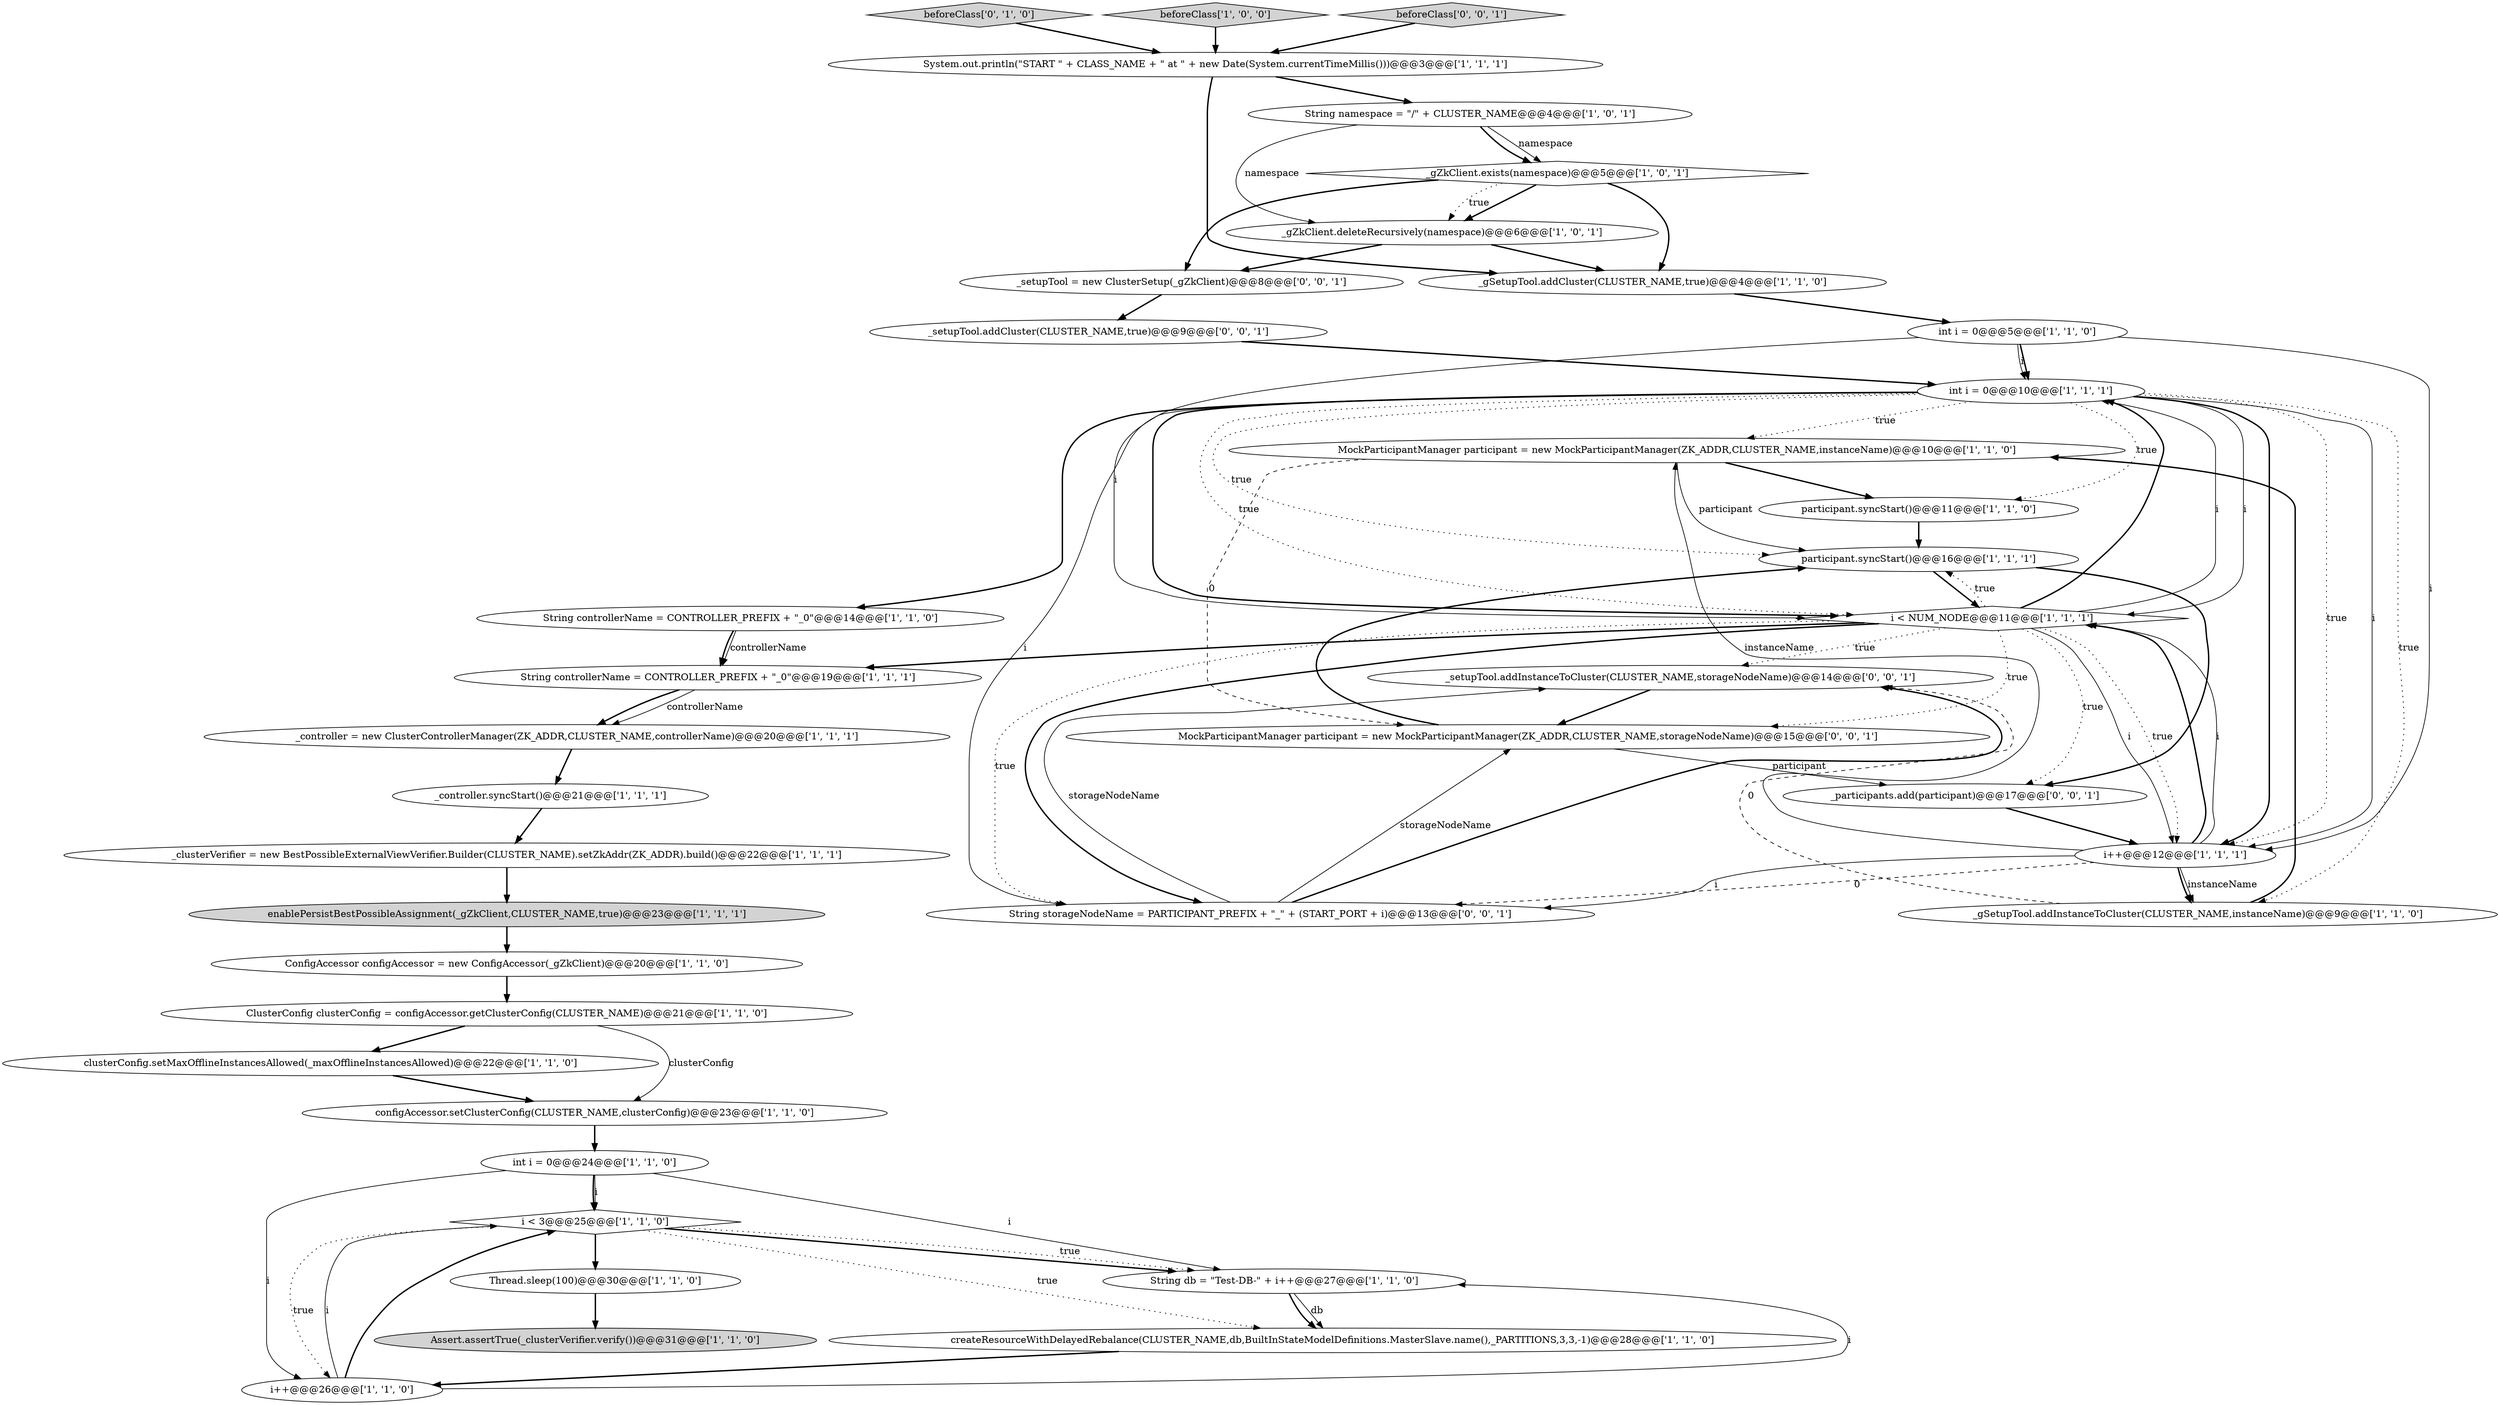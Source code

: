 digraph {
25 [style = filled, label = "Assert.assertTrue(_clusterVerifier.verify())@@@31@@@['1', '1', '0']", fillcolor = lightgray, shape = ellipse image = "AAA0AAABBB1BBB"];
4 [style = filled, label = "MockParticipantManager participant = new MockParticipantManager(ZK_ADDR,CLUSTER_NAME,instanceName)@@@10@@@['1', '1', '0']", fillcolor = white, shape = ellipse image = "AAA0AAABBB1BBB"];
23 [style = filled, label = "int i = 0@@@10@@@['1', '1', '1']", fillcolor = white, shape = ellipse image = "AAA0AAABBB1BBB"];
29 [style = filled, label = "String namespace = \"/\" + CLUSTER_NAME@@@4@@@['1', '0', '1']", fillcolor = white, shape = ellipse image = "AAA0AAABBB1BBB"];
35 [style = filled, label = "_setupTool.addCluster(CLUSTER_NAME,true)@@@9@@@['0', '0', '1']", fillcolor = white, shape = ellipse image = "AAA0AAABBB3BBB"];
22 [style = filled, label = "int i = 0@@@5@@@['1', '1', '0']", fillcolor = white, shape = ellipse image = "AAA0AAABBB1BBB"];
26 [style = filled, label = "_gZkClient.exists(namespace)@@@5@@@['1', '0', '1']", fillcolor = white, shape = diamond image = "AAA0AAABBB1BBB"];
18 [style = filled, label = "clusterConfig.setMaxOfflineInstancesAllowed(_maxOfflineInstancesAllowed)@@@22@@@['1', '1', '0']", fillcolor = white, shape = ellipse image = "AAA0AAABBB1BBB"];
5 [style = filled, label = "participant.syncStart()@@@16@@@['1', '1', '1']", fillcolor = white, shape = ellipse image = "AAA0AAABBB1BBB"];
6 [style = filled, label = "String db = \"Test-DB-\" + i++@@@27@@@['1', '1', '0']", fillcolor = white, shape = ellipse image = "AAA0AAABBB1BBB"];
12 [style = filled, label = "enablePersistBestPossibleAssignment(_gZkClient,CLUSTER_NAME,true)@@@23@@@['1', '1', '1']", fillcolor = lightgray, shape = ellipse image = "AAA0AAABBB1BBB"];
3 [style = filled, label = "participant.syncStart()@@@11@@@['1', '1', '0']", fillcolor = white, shape = ellipse image = "AAA0AAABBB1BBB"];
2 [style = filled, label = "i++@@@12@@@['1', '1', '1']", fillcolor = white, shape = ellipse image = "AAA0AAABBB1BBB"];
0 [style = filled, label = "configAccessor.setClusterConfig(CLUSTER_NAME,clusterConfig)@@@23@@@['1', '1', '0']", fillcolor = white, shape = ellipse image = "AAA0AAABBB1BBB"];
7 [style = filled, label = "_clusterVerifier = new BestPossibleExternalViewVerifier.Builder(CLUSTER_NAME).setZkAddr(ZK_ADDR).build()@@@22@@@['1', '1', '1']", fillcolor = white, shape = ellipse image = "AAA0AAABBB1BBB"];
31 [style = filled, label = "beforeClass['0', '1', '0']", fillcolor = lightgray, shape = diamond image = "AAA0AAABBB2BBB"];
15 [style = filled, label = "ClusterConfig clusterConfig = configAccessor.getClusterConfig(CLUSTER_NAME)@@@21@@@['1', '1', '0']", fillcolor = white, shape = ellipse image = "AAA0AAABBB1BBB"];
1 [style = filled, label = "i++@@@26@@@['1', '1', '0']", fillcolor = white, shape = ellipse image = "AAA0AAABBB1BBB"];
20 [style = filled, label = "i < 3@@@25@@@['1', '1', '0']", fillcolor = white, shape = diamond image = "AAA0AAABBB1BBB"];
19 [style = filled, label = "beforeClass['1', '0', '0']", fillcolor = lightgray, shape = diamond image = "AAA0AAABBB1BBB"];
32 [style = filled, label = "beforeClass['0', '0', '1']", fillcolor = lightgray, shape = diamond image = "AAA0AAABBB3BBB"];
30 [style = filled, label = "_controller = new ClusterControllerManager(ZK_ADDR,CLUSTER_NAME,controllerName)@@@20@@@['1', '1', '1']", fillcolor = white, shape = ellipse image = "AAA0AAABBB1BBB"];
9 [style = filled, label = "_controller.syncStart()@@@21@@@['1', '1', '1']", fillcolor = white, shape = ellipse image = "AAA0AAABBB1BBB"];
36 [style = filled, label = "MockParticipantManager participant = new MockParticipantManager(ZK_ADDR,CLUSTER_NAME,storageNodeName)@@@15@@@['0', '0', '1']", fillcolor = white, shape = ellipse image = "AAA0AAABBB3BBB"];
10 [style = filled, label = "ConfigAccessor configAccessor = new ConfigAccessor(_gZkClient)@@@20@@@['1', '1', '0']", fillcolor = white, shape = ellipse image = "AAA0AAABBB1BBB"];
17 [style = filled, label = "String controllerName = CONTROLLER_PREFIX + \"_0\"@@@14@@@['1', '1', '0']", fillcolor = white, shape = ellipse image = "AAA0AAABBB1BBB"];
8 [style = filled, label = "_gSetupTool.addInstanceToCluster(CLUSTER_NAME,instanceName)@@@9@@@['1', '1', '0']", fillcolor = white, shape = ellipse image = "AAA0AAABBB1BBB"];
16 [style = filled, label = "Thread.sleep(100)@@@30@@@['1', '1', '0']", fillcolor = white, shape = ellipse image = "AAA0AAABBB1BBB"];
24 [style = filled, label = "i < NUM_NODE@@@11@@@['1', '1', '1']", fillcolor = white, shape = diamond image = "AAA0AAABBB1BBB"];
33 [style = filled, label = "_participants.add(participant)@@@17@@@['0', '0', '1']", fillcolor = white, shape = ellipse image = "AAA0AAABBB3BBB"];
38 [style = filled, label = "_setupTool = new ClusterSetup(_gZkClient)@@@8@@@['0', '0', '1']", fillcolor = white, shape = ellipse image = "AAA0AAABBB3BBB"];
27 [style = filled, label = "System.out.println(\"START \" + CLASS_NAME + \" at \" + new Date(System.currentTimeMillis()))@@@3@@@['1', '1', '1']", fillcolor = white, shape = ellipse image = "AAA0AAABBB1BBB"];
34 [style = filled, label = "String storageNodeName = PARTICIPANT_PREFIX + \"_\" + (START_PORT + i)@@@13@@@['0', '0', '1']", fillcolor = white, shape = ellipse image = "AAA0AAABBB3BBB"];
11 [style = filled, label = "int i = 0@@@24@@@['1', '1', '0']", fillcolor = white, shape = ellipse image = "AAA0AAABBB1BBB"];
13 [style = filled, label = "_gZkClient.deleteRecursively(namespace)@@@6@@@['1', '0', '1']", fillcolor = white, shape = ellipse image = "AAA0AAABBB1BBB"];
37 [style = filled, label = "_setupTool.addInstanceToCluster(CLUSTER_NAME,storageNodeName)@@@14@@@['0', '0', '1']", fillcolor = white, shape = ellipse image = "AAA0AAABBB3BBB"];
28 [style = filled, label = "_gSetupTool.addCluster(CLUSTER_NAME,true)@@@4@@@['1', '1', '0']", fillcolor = white, shape = ellipse image = "AAA0AAABBB1BBB"];
14 [style = filled, label = "String controllerName = CONTROLLER_PREFIX + \"_0\"@@@19@@@['1', '1', '1']", fillcolor = white, shape = ellipse image = "AAA0AAABBB1BBB"];
21 [style = filled, label = "createResourceWithDelayedRebalance(CLUSTER_NAME,db,BuiltInStateModelDefinitions.MasterSlave.name(),_PARTITIONS,3,3,-1)@@@28@@@['1', '1', '0']", fillcolor = white, shape = ellipse image = "AAA0AAABBB1BBB"];
22->24 [style = solid, label="i"];
20->1 [style = dotted, label="true"];
23->2 [style = bold, label=""];
11->20 [style = solid, label="i"];
26->38 [style = bold, label=""];
20->6 [style = bold, label=""];
20->21 [style = dotted, label="true"];
23->2 [style = dotted, label="true"];
24->34 [style = dotted, label="true"];
17->14 [style = bold, label=""];
13->38 [style = bold, label=""];
19->27 [style = bold, label=""];
6->21 [style = bold, label=""];
28->22 [style = bold, label=""];
12->10 [style = bold, label=""];
22->23 [style = solid, label="i"];
2->34 [style = solid, label="i"];
38->35 [style = bold, label=""];
5->33 [style = bold, label=""];
10->15 [style = bold, label=""];
24->14 [style = bold, label=""];
4->3 [style = bold, label=""];
23->3 [style = dotted, label="true"];
22->2 [style = solid, label="i"];
11->20 [style = bold, label=""];
26->13 [style = bold, label=""];
20->16 [style = bold, label=""];
27->28 [style = bold, label=""];
16->25 [style = bold, label=""];
4->36 [style = dashed, label="0"];
11->6 [style = solid, label="i"];
23->24 [style = solid, label="i"];
13->28 [style = bold, label=""];
0->11 [style = bold, label=""];
34->37 [style = solid, label="storageNodeName"];
14->30 [style = solid, label="controllerName"];
15->0 [style = solid, label="clusterConfig"];
33->2 [style = bold, label=""];
14->30 [style = bold, label=""];
7->12 [style = bold, label=""];
5->24 [style = bold, label=""];
35->23 [style = bold, label=""];
2->24 [style = bold, label=""];
2->4 [style = solid, label="instanceName"];
15->18 [style = bold, label=""];
2->24 [style = solid, label="i"];
24->37 [style = dotted, label="true"];
24->33 [style = dotted, label="true"];
4->5 [style = solid, label="participant"];
11->1 [style = solid, label="i"];
23->5 [style = dotted, label="true"];
32->27 [style = bold, label=""];
26->13 [style = dotted, label="true"];
6->21 [style = solid, label="db"];
2->8 [style = bold, label=""];
24->36 [style = dotted, label="true"];
24->2 [style = solid, label="i"];
17->14 [style = solid, label="controllerName"];
36->33 [style = solid, label="participant"];
26->28 [style = bold, label=""];
21->1 [style = bold, label=""];
29->13 [style = solid, label="namespace"];
23->2 [style = solid, label="i"];
23->17 [style = bold, label=""];
1->6 [style = solid, label="i"];
23->34 [style = solid, label="i"];
24->34 [style = bold, label=""];
8->4 [style = bold, label=""];
24->23 [style = bold, label=""];
23->24 [style = bold, label=""];
8->37 [style = dashed, label="0"];
30->9 [style = bold, label=""];
24->2 [style = dotted, label="true"];
23->24 [style = dotted, label="true"];
1->20 [style = solid, label="i"];
36->5 [style = bold, label=""];
23->4 [style = dotted, label="true"];
3->5 [style = bold, label=""];
27->29 [style = bold, label=""];
2->34 [style = dashed, label="0"];
37->36 [style = bold, label=""];
23->8 [style = dotted, label="true"];
24->5 [style = dotted, label="true"];
29->26 [style = solid, label="namespace"];
22->23 [style = bold, label=""];
1->20 [style = bold, label=""];
34->36 [style = solid, label="storageNodeName"];
24->23 [style = solid, label="i"];
20->6 [style = dotted, label="true"];
31->27 [style = bold, label=""];
34->37 [style = bold, label=""];
2->8 [style = solid, label="instanceName"];
18->0 [style = bold, label=""];
29->26 [style = bold, label=""];
9->7 [style = bold, label=""];
}
